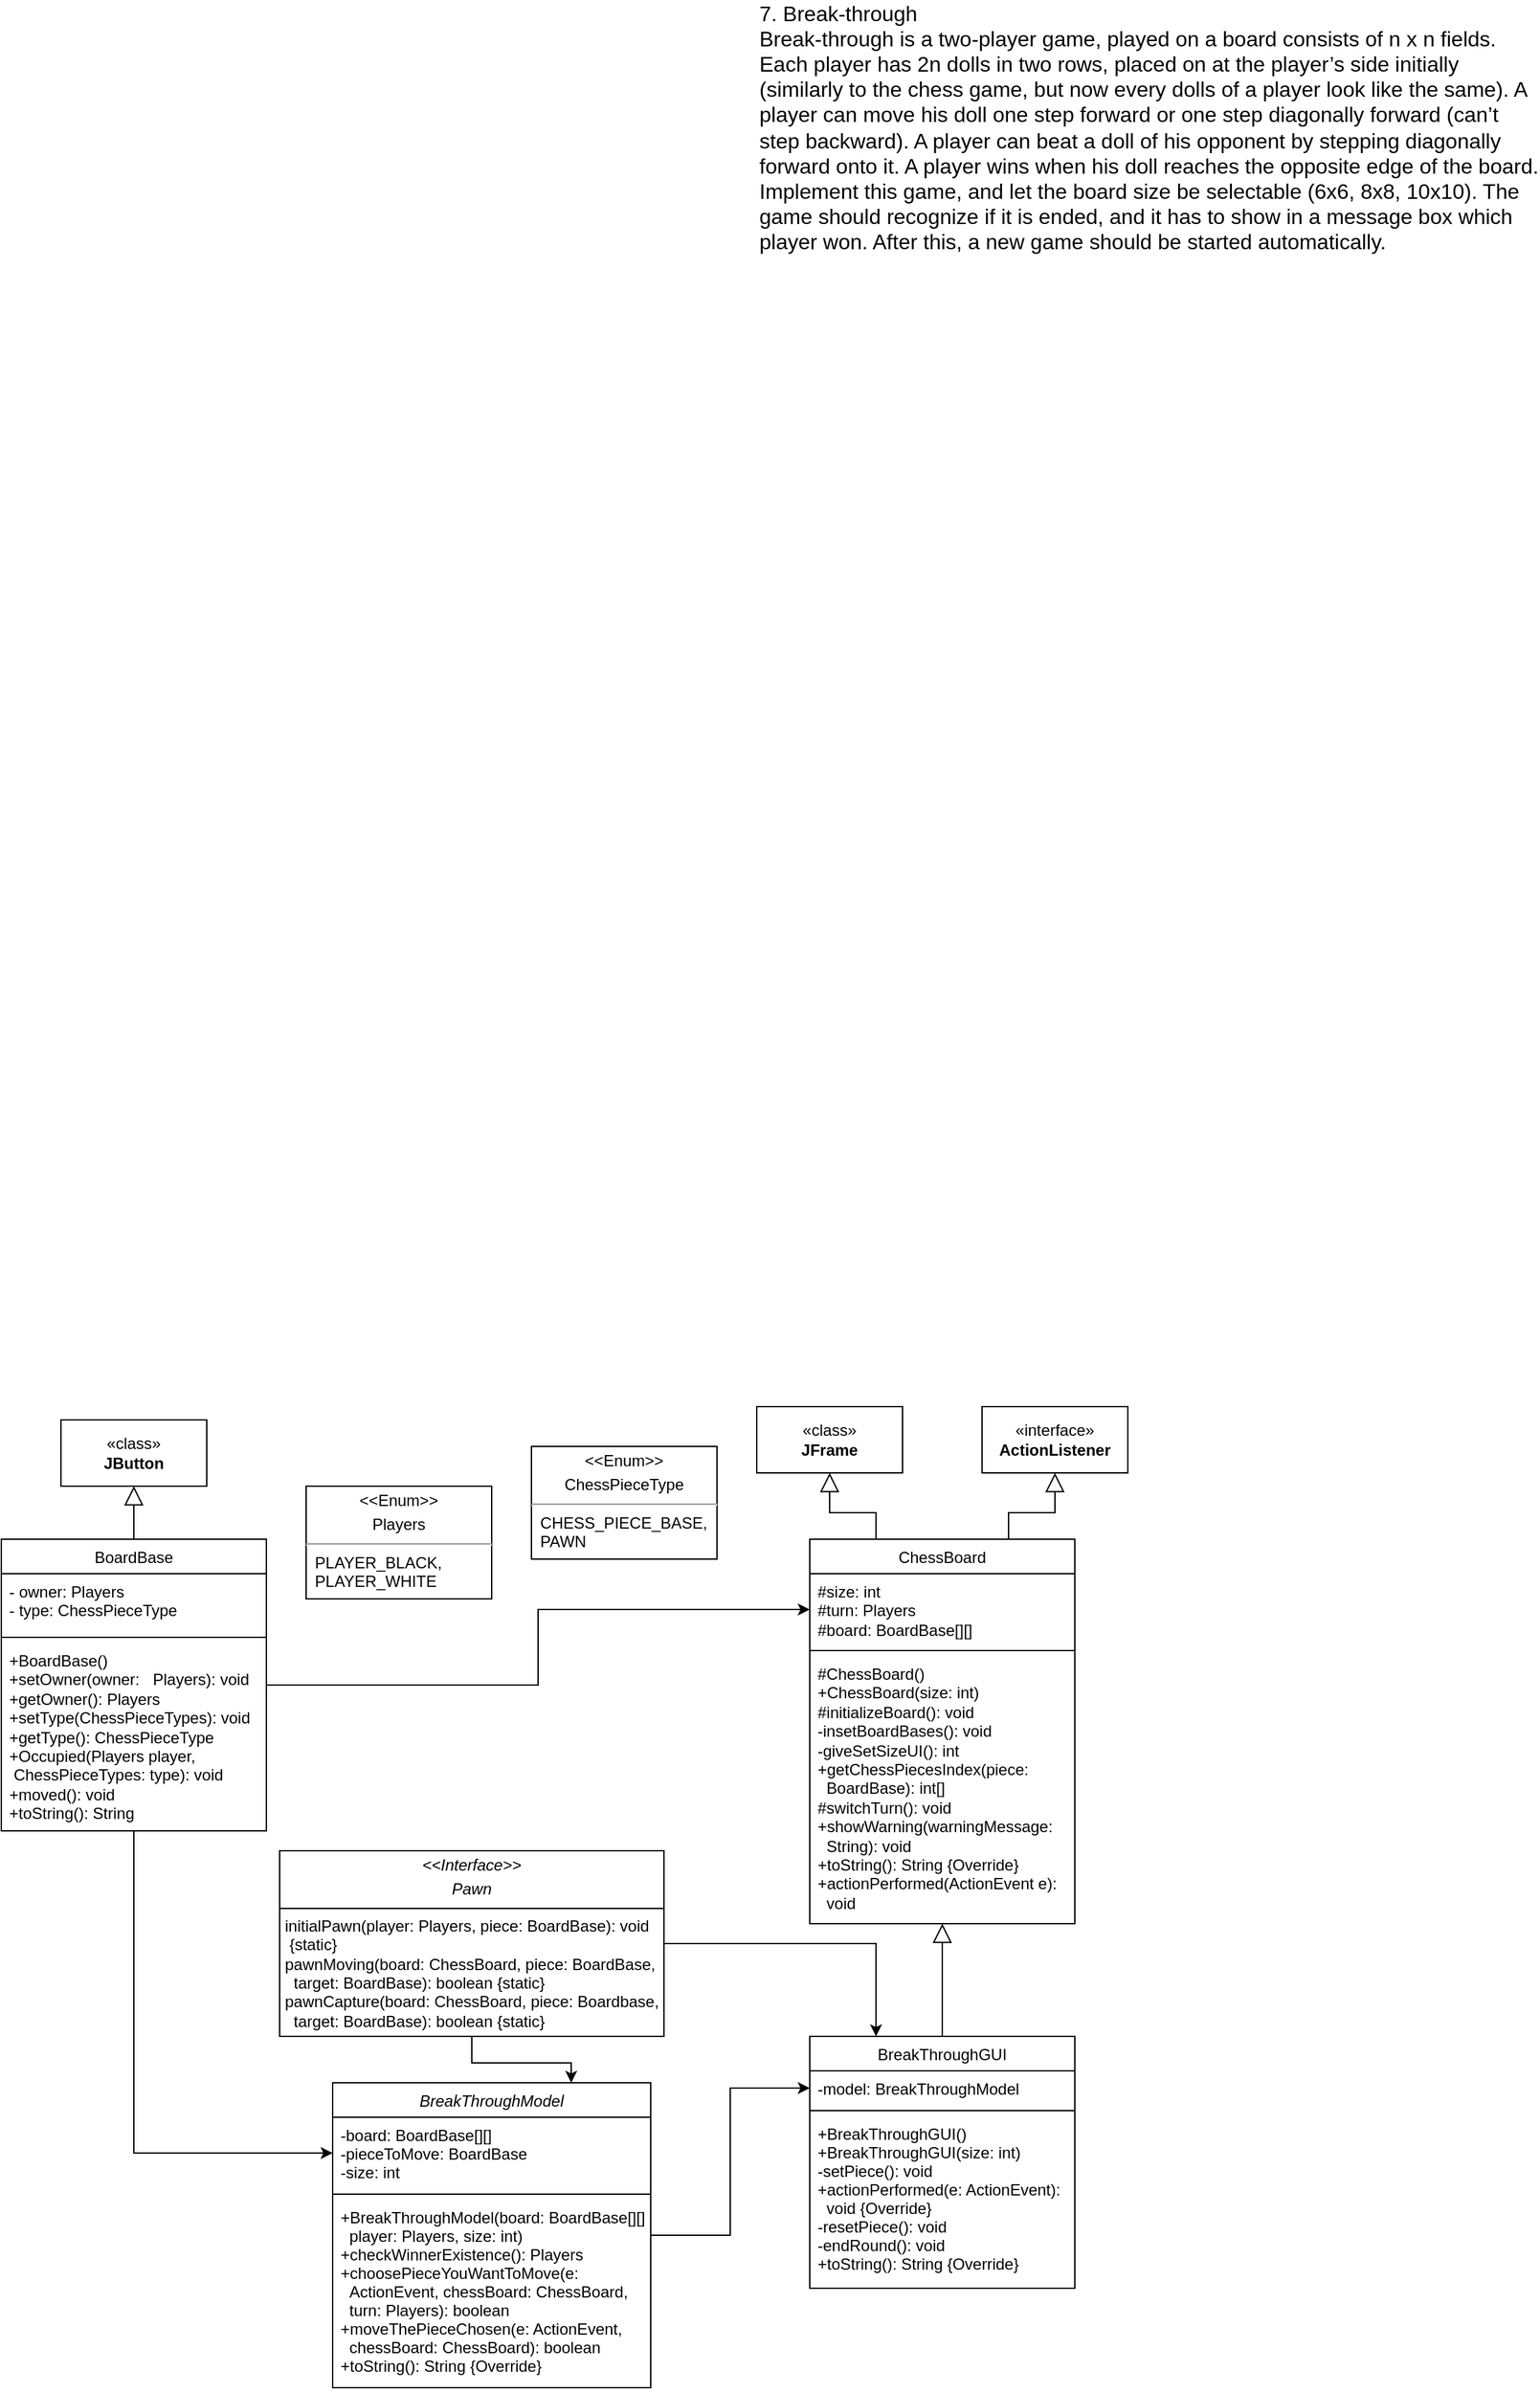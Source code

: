 <mxfile version="24.8.3">
  <diagram id="C5RBs43oDa-KdzZeNtuy" name="Page-1">
    <mxGraphModel dx="2289" dy="1907" grid="1" gridSize="10" guides="1" tooltips="1" connect="1" arrows="1" fold="1" page="1" pageScale="1" pageWidth="827" pageHeight="1169" math="0" shadow="0">
      <root>
        <mxCell id="WIyWlLk6GJQsqaUBKTNV-0" />
        <mxCell id="WIyWlLk6GJQsqaUBKTNV-1" parent="WIyWlLk6GJQsqaUBKTNV-0" />
        <mxCell id="MZ0cPTAQVPc-pal7qT2r-20" style="edgeStyle=orthogonalEdgeStyle;rounded=0;orthogonalLoop=1;jettySize=auto;html=1;entryX=0;entryY=0.5;entryDx=0;entryDy=0;" edge="1" parent="WIyWlLk6GJQsqaUBKTNV-1" source="zkfFHV4jXpPFQw0GAbJ--0" target="zkfFHV4jXpPFQw0GAbJ--7">
          <mxGeometry relative="1" as="geometry" />
        </mxCell>
        <mxCell id="zkfFHV4jXpPFQw0GAbJ--0" value="BreakThroughModel" style="swimlane;fontStyle=2;align=center;verticalAlign=top;childLayout=stackLayout;horizontal=1;startSize=26;horizontalStack=0;resizeParent=1;resizeLast=0;collapsible=1;marginBottom=0;rounded=0;shadow=0;strokeWidth=1;" parent="WIyWlLk6GJQsqaUBKTNV-1" vertex="1">
          <mxGeometry x="-170" y="690" width="240" height="230" as="geometry">
            <mxRectangle x="230" y="140" width="160" height="26" as="alternateBounds" />
          </mxGeometry>
        </mxCell>
        <mxCell id="zkfFHV4jXpPFQw0GAbJ--2" value="-board: BoardBase[][]&#xa;-pieceToMove: BoardBase&#xa;-size: int" style="text;align=left;verticalAlign=top;spacingLeft=4;spacingRight=4;overflow=hidden;rotatable=0;points=[[0,0.5],[1,0.5]];portConstraint=eastwest;rounded=0;shadow=0;html=0;" parent="zkfFHV4jXpPFQw0GAbJ--0" vertex="1">
          <mxGeometry y="26" width="240" height="54" as="geometry" />
        </mxCell>
        <mxCell id="zkfFHV4jXpPFQw0GAbJ--4" value="" style="line;html=1;strokeWidth=1;align=left;verticalAlign=middle;spacingTop=-1;spacingLeft=3;spacingRight=3;rotatable=0;labelPosition=right;points=[];portConstraint=eastwest;" parent="zkfFHV4jXpPFQw0GAbJ--0" vertex="1">
          <mxGeometry y="80" width="240" height="8" as="geometry" />
        </mxCell>
        <mxCell id="zkfFHV4jXpPFQw0GAbJ--5" value="+BreakThroughModel(board: BoardBase[][],&#xa;  player: Players, size: int)&#xa;+checkWinnerExistence(): Players&#xa;+choosePieceYouWantToMove(e: &#xa;  ActionEvent, chessBoard: ChessBoard, &#xa;  turn: Players): boolean&#xa;+moveThePieceChosen(e: ActionEvent, &#xa;  chessBoard: ChessBoard): boolean&#xa;+toString(): String {Override}" style="text;align=left;verticalAlign=top;spacingLeft=4;spacingRight=4;overflow=hidden;rotatable=0;points=[[0,0.5],[1,0.5]];portConstraint=eastwest;" parent="zkfFHV4jXpPFQw0GAbJ--0" vertex="1">
          <mxGeometry y="88" width="240" height="142" as="geometry" />
        </mxCell>
        <mxCell id="zkfFHV4jXpPFQw0GAbJ--6" value="BreakThroughGUI&#xa;" style="swimlane;fontStyle=0;align=center;verticalAlign=top;childLayout=stackLayout;horizontal=1;startSize=26;horizontalStack=0;resizeParent=1;resizeLast=0;collapsible=1;marginBottom=0;rounded=0;shadow=0;strokeWidth=1;" parent="WIyWlLk6GJQsqaUBKTNV-1" vertex="1">
          <mxGeometry x="190" y="655" width="200" height="190" as="geometry">
            <mxRectangle x="130" y="380" width="160" height="26" as="alternateBounds" />
          </mxGeometry>
        </mxCell>
        <mxCell id="zkfFHV4jXpPFQw0GAbJ--7" value="-model: BreakThroughModel" style="text;align=left;verticalAlign=top;spacingLeft=4;spacingRight=4;overflow=hidden;rotatable=0;points=[[0,0.5],[1,0.5]];portConstraint=eastwest;" parent="zkfFHV4jXpPFQw0GAbJ--6" vertex="1">
          <mxGeometry y="26" width="200" height="26" as="geometry" />
        </mxCell>
        <mxCell id="zkfFHV4jXpPFQw0GAbJ--9" value="" style="line;html=1;strokeWidth=1;align=left;verticalAlign=middle;spacingTop=-1;spacingLeft=3;spacingRight=3;rotatable=0;labelPosition=right;points=[];portConstraint=eastwest;" parent="zkfFHV4jXpPFQw0GAbJ--6" vertex="1">
          <mxGeometry y="52" width="200" height="8" as="geometry" />
        </mxCell>
        <mxCell id="zkfFHV4jXpPFQw0GAbJ--10" value="+BreakThroughGUI()&#xa;+BreakThroughGUI(size: int)&#xa;-setPiece(): void&#xa;+actionPerformed(e: ActionEvent):&#xa;  void {Override}&#xa;-resetPiece(): void&#xa;-endRound(): void&#xa;+toString(): String {Override}" style="text;align=left;verticalAlign=top;spacingLeft=4;spacingRight=4;overflow=hidden;rotatable=0;points=[[0,0.5],[1,0.5]];portConstraint=eastwest;fontStyle=0" parent="zkfFHV4jXpPFQw0GAbJ--6" vertex="1">
          <mxGeometry y="60" width="200" height="130" as="geometry" />
        </mxCell>
        <mxCell id="s4eu0YvvP8iLAmPZyPSh-0" value="7. Break-through &lt;br style=&quot;font-size: 16px;&quot;&gt;Break-through is a two-player game, played on a board consists of n x n fields. Each player has 2n dolls in two rows, placed on at the player’s side initially (similarly to the chess game, but now every dolls of a player look like the same). A player can move his doll one step forward or one step diagonally forward (can’t step backward). A player can beat a doll of his opponent by stepping diagonally forward onto it. A player wins when his doll reaches the opposite edge of the board. Implement this game, and let the board size be selectable (6x6, 8x8, 10x10). The game should recognize if it is ended, and it has to show in a message box which player won. After this, a new game should be started automatically." style="text;html=1;align=left;verticalAlign=middle;whiteSpace=wrap;rounded=0;fontSize=16;" parent="WIyWlLk6GJQsqaUBKTNV-1" vertex="1">
          <mxGeometry x="150" y="-880" width="590" height="190" as="geometry" />
        </mxCell>
        <mxCell id="MZ0cPTAQVPc-pal7qT2r-27" style="edgeStyle=orthogonalEdgeStyle;rounded=0;orthogonalLoop=1;jettySize=auto;html=1;entryX=0;entryY=0.5;entryDx=0;entryDy=0;" edge="1" parent="WIyWlLk6GJQsqaUBKTNV-1" source="YoTlQIjp7XzJAnmP9p9i-0" target="MZ0cPTAQVPc-pal7qT2r-8">
          <mxGeometry relative="1" as="geometry" />
        </mxCell>
        <mxCell id="MZ0cPTAQVPc-pal7qT2r-28" style="edgeStyle=orthogonalEdgeStyle;rounded=0;orthogonalLoop=1;jettySize=auto;html=1;entryX=0;entryY=0.5;entryDx=0;entryDy=0;" edge="1" parent="WIyWlLk6GJQsqaUBKTNV-1" source="YoTlQIjp7XzJAnmP9p9i-0" target="zkfFHV4jXpPFQw0GAbJ--2">
          <mxGeometry relative="1" as="geometry" />
        </mxCell>
        <mxCell id="YoTlQIjp7XzJAnmP9p9i-0" value="&lt;span style=&quot;font-weight: 400;&quot;&gt;BoardBase&lt;/span&gt;&lt;div&gt;&lt;span style=&quot;font-weight: 400;&quot;&gt;&lt;br&gt;&lt;/span&gt;&lt;/div&gt;" style="swimlane;fontStyle=1;align=center;verticalAlign=top;childLayout=stackLayout;horizontal=1;startSize=26;horizontalStack=0;resizeParent=1;resizeParentMax=0;resizeLast=0;collapsible=1;marginBottom=0;whiteSpace=wrap;html=1;" parent="WIyWlLk6GJQsqaUBKTNV-1" vertex="1">
          <mxGeometry x="-420" y="280" width="200" height="220" as="geometry" />
        </mxCell>
        <mxCell id="YoTlQIjp7XzJAnmP9p9i-1" value="- owner: Players&lt;div&gt;- type: ChessPieceType&lt;/div&gt;" style="text;strokeColor=none;fillColor=none;align=left;verticalAlign=top;spacingLeft=4;spacingRight=4;overflow=hidden;rotatable=0;points=[[0,0.5],[1,0.5]];portConstraint=eastwest;whiteSpace=wrap;html=1;" parent="YoTlQIjp7XzJAnmP9p9i-0" vertex="1">
          <mxGeometry y="26" width="200" height="44" as="geometry" />
        </mxCell>
        <mxCell id="YoTlQIjp7XzJAnmP9p9i-2" value="" style="line;strokeWidth=1;fillColor=none;align=left;verticalAlign=middle;spacingTop=-1;spacingLeft=3;spacingRight=3;rotatable=0;labelPosition=right;points=[];portConstraint=eastwest;strokeColor=inherit;" parent="YoTlQIjp7XzJAnmP9p9i-0" vertex="1">
          <mxGeometry y="70" width="200" height="8" as="geometry" />
        </mxCell>
        <mxCell id="YoTlQIjp7XzJAnmP9p9i-3" value="+BoardBase()&lt;div&gt;+setOwner(owner:&amp;nbsp; &amp;nbsp;Players):&amp;nbsp;&lt;span style=&quot;background-color: initial;&quot;&gt;void&amp;nbsp;&lt;/span&gt;&lt;/div&gt;&lt;div&gt;+getOwner(): Players&lt;/div&gt;&lt;div&gt;+setType(ChessPieceTypes):&amp;nbsp;&lt;span style=&quot;background-color: initial;&quot;&gt;void&lt;/span&gt;&lt;/div&gt;&lt;div&gt;+getType(): ChessPieceType&amp;nbsp;&lt;/div&gt;&lt;div&gt;+Occupied(Players player,&amp;nbsp; &amp;nbsp; &amp;nbsp; &amp;nbsp;ChessPieceTypes: type): void&lt;/div&gt;&lt;div&gt;+moved(): void&lt;/div&gt;&lt;div&gt;+toString(): String&lt;/div&gt;" style="text;strokeColor=none;fillColor=none;align=left;verticalAlign=top;spacingLeft=4;spacingRight=4;overflow=hidden;rotatable=0;points=[[0,0.5],[1,0.5]];portConstraint=eastwest;whiteSpace=wrap;html=1;" parent="YoTlQIjp7XzJAnmP9p9i-0" vertex="1">
          <mxGeometry y="78" width="200" height="142" as="geometry" />
        </mxCell>
        <mxCell id="MZ0cPTAQVPc-pal7qT2r-24" style="edgeStyle=orthogonalEdgeStyle;rounded=0;orthogonalLoop=1;jettySize=auto;html=1;entryX=0.75;entryY=0;entryDx=0;entryDy=0;" edge="1" parent="WIyWlLk6GJQsqaUBKTNV-1" source="MZ0cPTAQVPc-pal7qT2r-1" target="zkfFHV4jXpPFQw0GAbJ--0">
          <mxGeometry relative="1" as="geometry" />
        </mxCell>
        <mxCell id="MZ0cPTAQVPc-pal7qT2r-26" style="edgeStyle=orthogonalEdgeStyle;rounded=0;orthogonalLoop=1;jettySize=auto;html=1;entryX=0.25;entryY=0;entryDx=0;entryDy=0;" edge="1" parent="WIyWlLk6GJQsqaUBKTNV-1" source="MZ0cPTAQVPc-pal7qT2r-1" target="zkfFHV4jXpPFQw0GAbJ--6">
          <mxGeometry relative="1" as="geometry" />
        </mxCell>
        <mxCell id="MZ0cPTAQVPc-pal7qT2r-1" value="&lt;p style=&quot;margin:0px;margin-top:4px;text-align:center;&quot;&gt;&lt;i&gt;&amp;lt;&amp;lt;Interface&amp;gt;&amp;gt;&lt;/i&gt;&lt;br&gt;&lt;/p&gt;&lt;p style=&quot;margin:0px;margin-top:4px;text-align:center;&quot;&gt;&lt;i style=&quot;&quot;&gt;Pawn&lt;/i&gt;&lt;/p&gt;&lt;hr size=&quot;1&quot; style=&quot;border-style:solid;&quot;&gt;&lt;p style=&quot;margin:0px;margin-left:4px;&quot;&gt;initialPawn(player: Players, piece: BoardBase): void&amp;nbsp; &amp;nbsp; &amp;nbsp;{static}&lt;br&gt;pawnMoving(board: ChessBoard, piece: BoardBase,&amp;nbsp; &amp;nbsp; target: BoardBase): boolean {static}&lt;/p&gt;&lt;p style=&quot;margin:0px;margin-left:4px;&quot;&gt;pawnCapture(board: ChessBoard, piece: Boardbase,&amp;nbsp; &amp;nbsp; target: BoardBase): boolean {static}&lt;/p&gt;" style="verticalAlign=top;align=left;overflow=fill;html=1;whiteSpace=wrap;" vertex="1" parent="WIyWlLk6GJQsqaUBKTNV-1">
          <mxGeometry x="-210" y="515" width="290" height="140" as="geometry" />
        </mxCell>
        <mxCell id="MZ0cPTAQVPc-pal7qT2r-2" value="&lt;p style=&quot;margin:0px;margin-top:4px;text-align:center;&quot;&gt;&amp;lt;&amp;lt;Enum&amp;gt;&amp;gt;&lt;/p&gt;&lt;p style=&quot;margin:0px;margin-top:4px;text-align:center;&quot;&gt;Players&lt;/p&gt;&lt;hr&gt;&amp;nbsp; PLAYER_BLACK,&lt;div&gt;&amp;nbsp; PLAYER_WHITE&lt;br&gt;&lt;div&gt;&lt;br&gt;&lt;/div&gt;&lt;div&gt;&lt;br&gt;&lt;/div&gt;&lt;/div&gt;" style="verticalAlign=top;align=left;overflow=fill;html=1;whiteSpace=wrap;" vertex="1" parent="WIyWlLk6GJQsqaUBKTNV-1">
          <mxGeometry x="-190" y="240" width="140" height="85" as="geometry" />
        </mxCell>
        <mxCell id="MZ0cPTAQVPc-pal7qT2r-3" value="&lt;p style=&quot;margin:0px;margin-top:4px;text-align:center;&quot;&gt;&amp;lt;&amp;lt;Enum&amp;gt;&amp;gt;&lt;/p&gt;&lt;p style=&quot;margin:0px;margin-top:4px;text-align:center;&quot;&gt;ChessPieceType&lt;/p&gt;&lt;hr&gt;&amp;nbsp; CHESS_PIECE_BASE,&lt;div&gt;&amp;nbsp; PAWN&lt;br&gt;&lt;div&gt;&lt;br&gt;&lt;/div&gt;&lt;div&gt;&lt;br&gt;&lt;/div&gt;&lt;/div&gt;" style="verticalAlign=top;align=left;overflow=fill;html=1;whiteSpace=wrap;" vertex="1" parent="WIyWlLk6GJQsqaUBKTNV-1">
          <mxGeometry x="-20" y="210" width="140" height="85" as="geometry" />
        </mxCell>
        <mxCell id="MZ0cPTAQVPc-pal7qT2r-22" style="edgeStyle=orthogonalEdgeStyle;rounded=0;orthogonalLoop=1;jettySize=auto;html=1;entryX=0.75;entryY=0;entryDx=0;entryDy=0;startSize=12;endArrow=none;endFill=0;startArrow=block;startFill=0;" edge="1" parent="WIyWlLk6GJQsqaUBKTNV-1" source="MZ0cPTAQVPc-pal7qT2r-4" target="MZ0cPTAQVPc-pal7qT2r-7">
          <mxGeometry relative="1" as="geometry" />
        </mxCell>
        <mxCell id="MZ0cPTAQVPc-pal7qT2r-4" value="«interface»&lt;br&gt;&lt;b&gt;ActionListener&lt;/b&gt;" style="html=1;whiteSpace=wrap;" vertex="1" parent="WIyWlLk6GJQsqaUBKTNV-1">
          <mxGeometry x="320" y="180" width="110" height="50" as="geometry" />
        </mxCell>
        <mxCell id="MZ0cPTAQVPc-pal7qT2r-21" style="edgeStyle=orthogonalEdgeStyle;rounded=0;orthogonalLoop=1;jettySize=auto;html=1;exitX=0.5;exitY=1;exitDx=0;exitDy=0;entryX=0.25;entryY=0;entryDx=0;entryDy=0;endArrow=none;endFill=0;startArrow=block;startFill=0;endSize=6;startSize=12;" edge="1" parent="WIyWlLk6GJQsqaUBKTNV-1" source="MZ0cPTAQVPc-pal7qT2r-5" target="MZ0cPTAQVPc-pal7qT2r-7">
          <mxGeometry relative="1" as="geometry" />
        </mxCell>
        <mxCell id="MZ0cPTAQVPc-pal7qT2r-5" value="«class»&lt;br&gt;&lt;b&gt;JFrame&lt;/b&gt;" style="html=1;whiteSpace=wrap;" vertex="1" parent="WIyWlLk6GJQsqaUBKTNV-1">
          <mxGeometry x="150" y="180" width="110" height="50" as="geometry" />
        </mxCell>
        <mxCell id="MZ0cPTAQVPc-pal7qT2r-23" style="edgeStyle=orthogonalEdgeStyle;rounded=0;orthogonalLoop=1;jettySize=auto;html=1;entryX=0.5;entryY=0;entryDx=0;entryDy=0;endArrow=none;endFill=0;startArrow=block;startFill=0;startSize=12;" edge="1" parent="WIyWlLk6GJQsqaUBKTNV-1" source="MZ0cPTAQVPc-pal7qT2r-6" target="YoTlQIjp7XzJAnmP9p9i-0">
          <mxGeometry relative="1" as="geometry" />
        </mxCell>
        <mxCell id="MZ0cPTAQVPc-pal7qT2r-6" value="«class»&lt;br&gt;&lt;b&gt;JButton&lt;/b&gt;" style="html=1;whiteSpace=wrap;" vertex="1" parent="WIyWlLk6GJQsqaUBKTNV-1">
          <mxGeometry x="-375" y="190" width="110" height="50" as="geometry" />
        </mxCell>
        <mxCell id="MZ0cPTAQVPc-pal7qT2r-16" style="edgeStyle=orthogonalEdgeStyle;rounded=0;orthogonalLoop=1;jettySize=auto;html=1;entryX=0.5;entryY=0;entryDx=0;entryDy=0;endArrow=none;endFill=0;startArrow=block;startFill=0;endSize=6;startSize=12;" edge="1" parent="WIyWlLk6GJQsqaUBKTNV-1" source="MZ0cPTAQVPc-pal7qT2r-7" target="zkfFHV4jXpPFQw0GAbJ--6">
          <mxGeometry relative="1" as="geometry" />
        </mxCell>
        <mxCell id="MZ0cPTAQVPc-pal7qT2r-7" value="&lt;span style=&quot;font-weight: normal;&quot;&gt;ChessBoard&lt;/span&gt;" style="swimlane;fontStyle=1;align=center;verticalAlign=top;childLayout=stackLayout;horizontal=1;startSize=26;horizontalStack=0;resizeParent=1;resizeParentMax=0;resizeLast=0;collapsible=1;marginBottom=0;whiteSpace=wrap;html=1;" vertex="1" parent="WIyWlLk6GJQsqaUBKTNV-1">
          <mxGeometry x="190" y="280" width="200" height="290" as="geometry" />
        </mxCell>
        <mxCell id="MZ0cPTAQVPc-pal7qT2r-8" value="#size: int&lt;div&gt;#turn: Players&lt;/div&gt;&lt;div&gt;#board: BoardBase[][]&lt;/div&gt;" style="text;strokeColor=none;fillColor=none;align=left;verticalAlign=top;spacingLeft=4;spacingRight=4;overflow=hidden;rotatable=0;points=[[0,0.5],[1,0.5]];portConstraint=eastwest;whiteSpace=wrap;html=1;" vertex="1" parent="MZ0cPTAQVPc-pal7qT2r-7">
          <mxGeometry y="26" width="200" height="54" as="geometry" />
        </mxCell>
        <mxCell id="MZ0cPTAQVPc-pal7qT2r-9" value="" style="line;strokeWidth=1;fillColor=none;align=left;verticalAlign=middle;spacingTop=-1;spacingLeft=3;spacingRight=3;rotatable=0;labelPosition=right;points=[];portConstraint=eastwest;strokeColor=inherit;" vertex="1" parent="MZ0cPTAQVPc-pal7qT2r-7">
          <mxGeometry y="80" width="200" height="8" as="geometry" />
        </mxCell>
        <mxCell id="MZ0cPTAQVPc-pal7qT2r-10" value="#ChessBoard()&lt;div&gt;+ChessBoard(size: int)&lt;br&gt;&lt;div&gt;#initializeBoard(): void&lt;/div&gt;&lt;div&gt;-insetBoardBases(): void&lt;/div&gt;&lt;div&gt;-giveSetSizeUI(): int&lt;/div&gt;&lt;/div&gt;&lt;div&gt;+getChessPiecesIndex(piece:&lt;/div&gt;&lt;div&gt;&amp;nbsp; BoardBase): int[]&lt;/div&gt;&lt;div&gt;#switchTurn(): void&lt;/div&gt;&lt;div&gt;+showWarning(warningMessage:&amp;nbsp; &amp;nbsp; &amp;nbsp; String): void&lt;/div&gt;&lt;div&gt;+toString(): String {Override}&lt;/div&gt;&lt;div&gt;+actionPerformed(ActionEvent e):&lt;/div&gt;&lt;div&gt;&amp;nbsp; void&lt;/div&gt;" style="text;strokeColor=none;fillColor=none;align=left;verticalAlign=top;spacingLeft=4;spacingRight=4;overflow=hidden;rotatable=0;points=[[0,0.5],[1,0.5]];portConstraint=eastwest;whiteSpace=wrap;html=1;" vertex="1" parent="MZ0cPTAQVPc-pal7qT2r-7">
          <mxGeometry y="88" width="200" height="202" as="geometry" />
        </mxCell>
      </root>
    </mxGraphModel>
  </diagram>
</mxfile>
